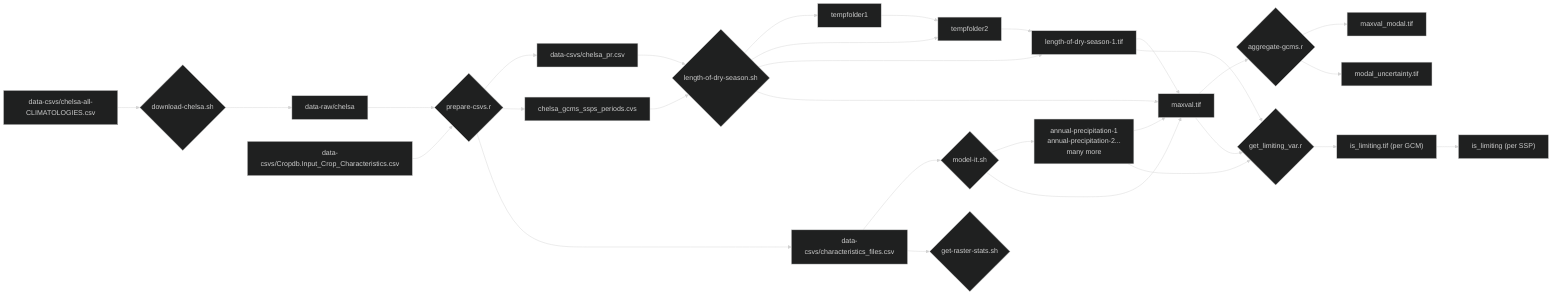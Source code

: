%%{init: {'theme': 'dark', 'themeVariables': { 'primaryTextColor': 'white'}}}%%
graph LR
    M["data-csvs/chelsa-all-CLIMATOLOGIES.csv"] --> N{"download-chelsa.sh"}
    N --> A
    A["data-raw/chelsa"] --> B{"prepare-csvs.r"}
    L["data-csvs/Cropdb.Input_Crop_Characteristics.csv"] --> B
    B --> C["data-csvs/chelsa_pr.csv"]
    B --> D["chelsa_gcms_ssps_periods.cvs"]
    B --> E["data-csvs/characteristics_files.csv"]
    E --> F{"model-it.sh"}
    E --> G{"get-raster-stats.sh"}
    D --> H{"length-of-dry-season.sh"}
    C --> H
    H --> I["tempfolder1"]
    I --> J["tempfolder2"]
    H --> J
    J --> K["length-of-dry-season-1.tif"]
    H --> K
    F --> O["annual-precipitation-1\nannual-precipitation-2...\nmany more"]
    O --> P["maxval.tif"]
    F --> P
    H --> P
    K --> P
    P --> Q{"aggregate-gcms.r"}
    Q --> R["maxval_modal.tif"]
    Q --> S["modal_uncertainty.tif"]
    P --> U{"get_limiting_var.r"}
    K --> U
    O --> U
    U --> V["is_limiting.tif (per GCM)"]
    V --> W["is_limiting (per SSP)"]